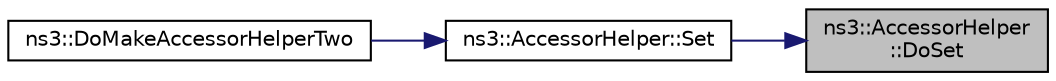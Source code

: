 digraph "ns3::AccessorHelper::DoSet"
{
 // LATEX_PDF_SIZE
  edge [fontname="Helvetica",fontsize="10",labelfontname="Helvetica",labelfontsize="10"];
  node [fontname="Helvetica",fontsize="10",shape=record];
  rankdir="RL";
  Node1 [label="ns3::AccessorHelper\l::DoSet",height=0.2,width=0.4,color="black", fillcolor="grey75", style="filled", fontcolor="black",tooltip="Setter implementation."];
  Node1 -> Node2 [dir="back",color="midnightblue",fontsize="10",style="solid",fontname="Helvetica"];
  Node2 [label="ns3::AccessorHelper::Set",height=0.2,width=0.4,color="black", fillcolor="white", style="filled",URL="$classns3_1_1_accessor_helper.html#a31f5f5ee9dd1bc51b28d04619ce6006f",tooltip="Set the underlying member to the argument AttributeValue."];
  Node2 -> Node3 [dir="back",color="midnightblue",fontsize="10",style="solid",fontname="Helvetica"];
  Node3 [label="ns3::DoMakeAccessorHelperTwo",height=0.2,width=0.4,color="black", fillcolor="white", style="filled",URL="$group__attributeimpl.html#ga690a8a90ca2e70070403aa3e44d20f99",tooltip="MakeAccessorHelper implementation with a class get functor method and a class set method returning vo..."];
}

